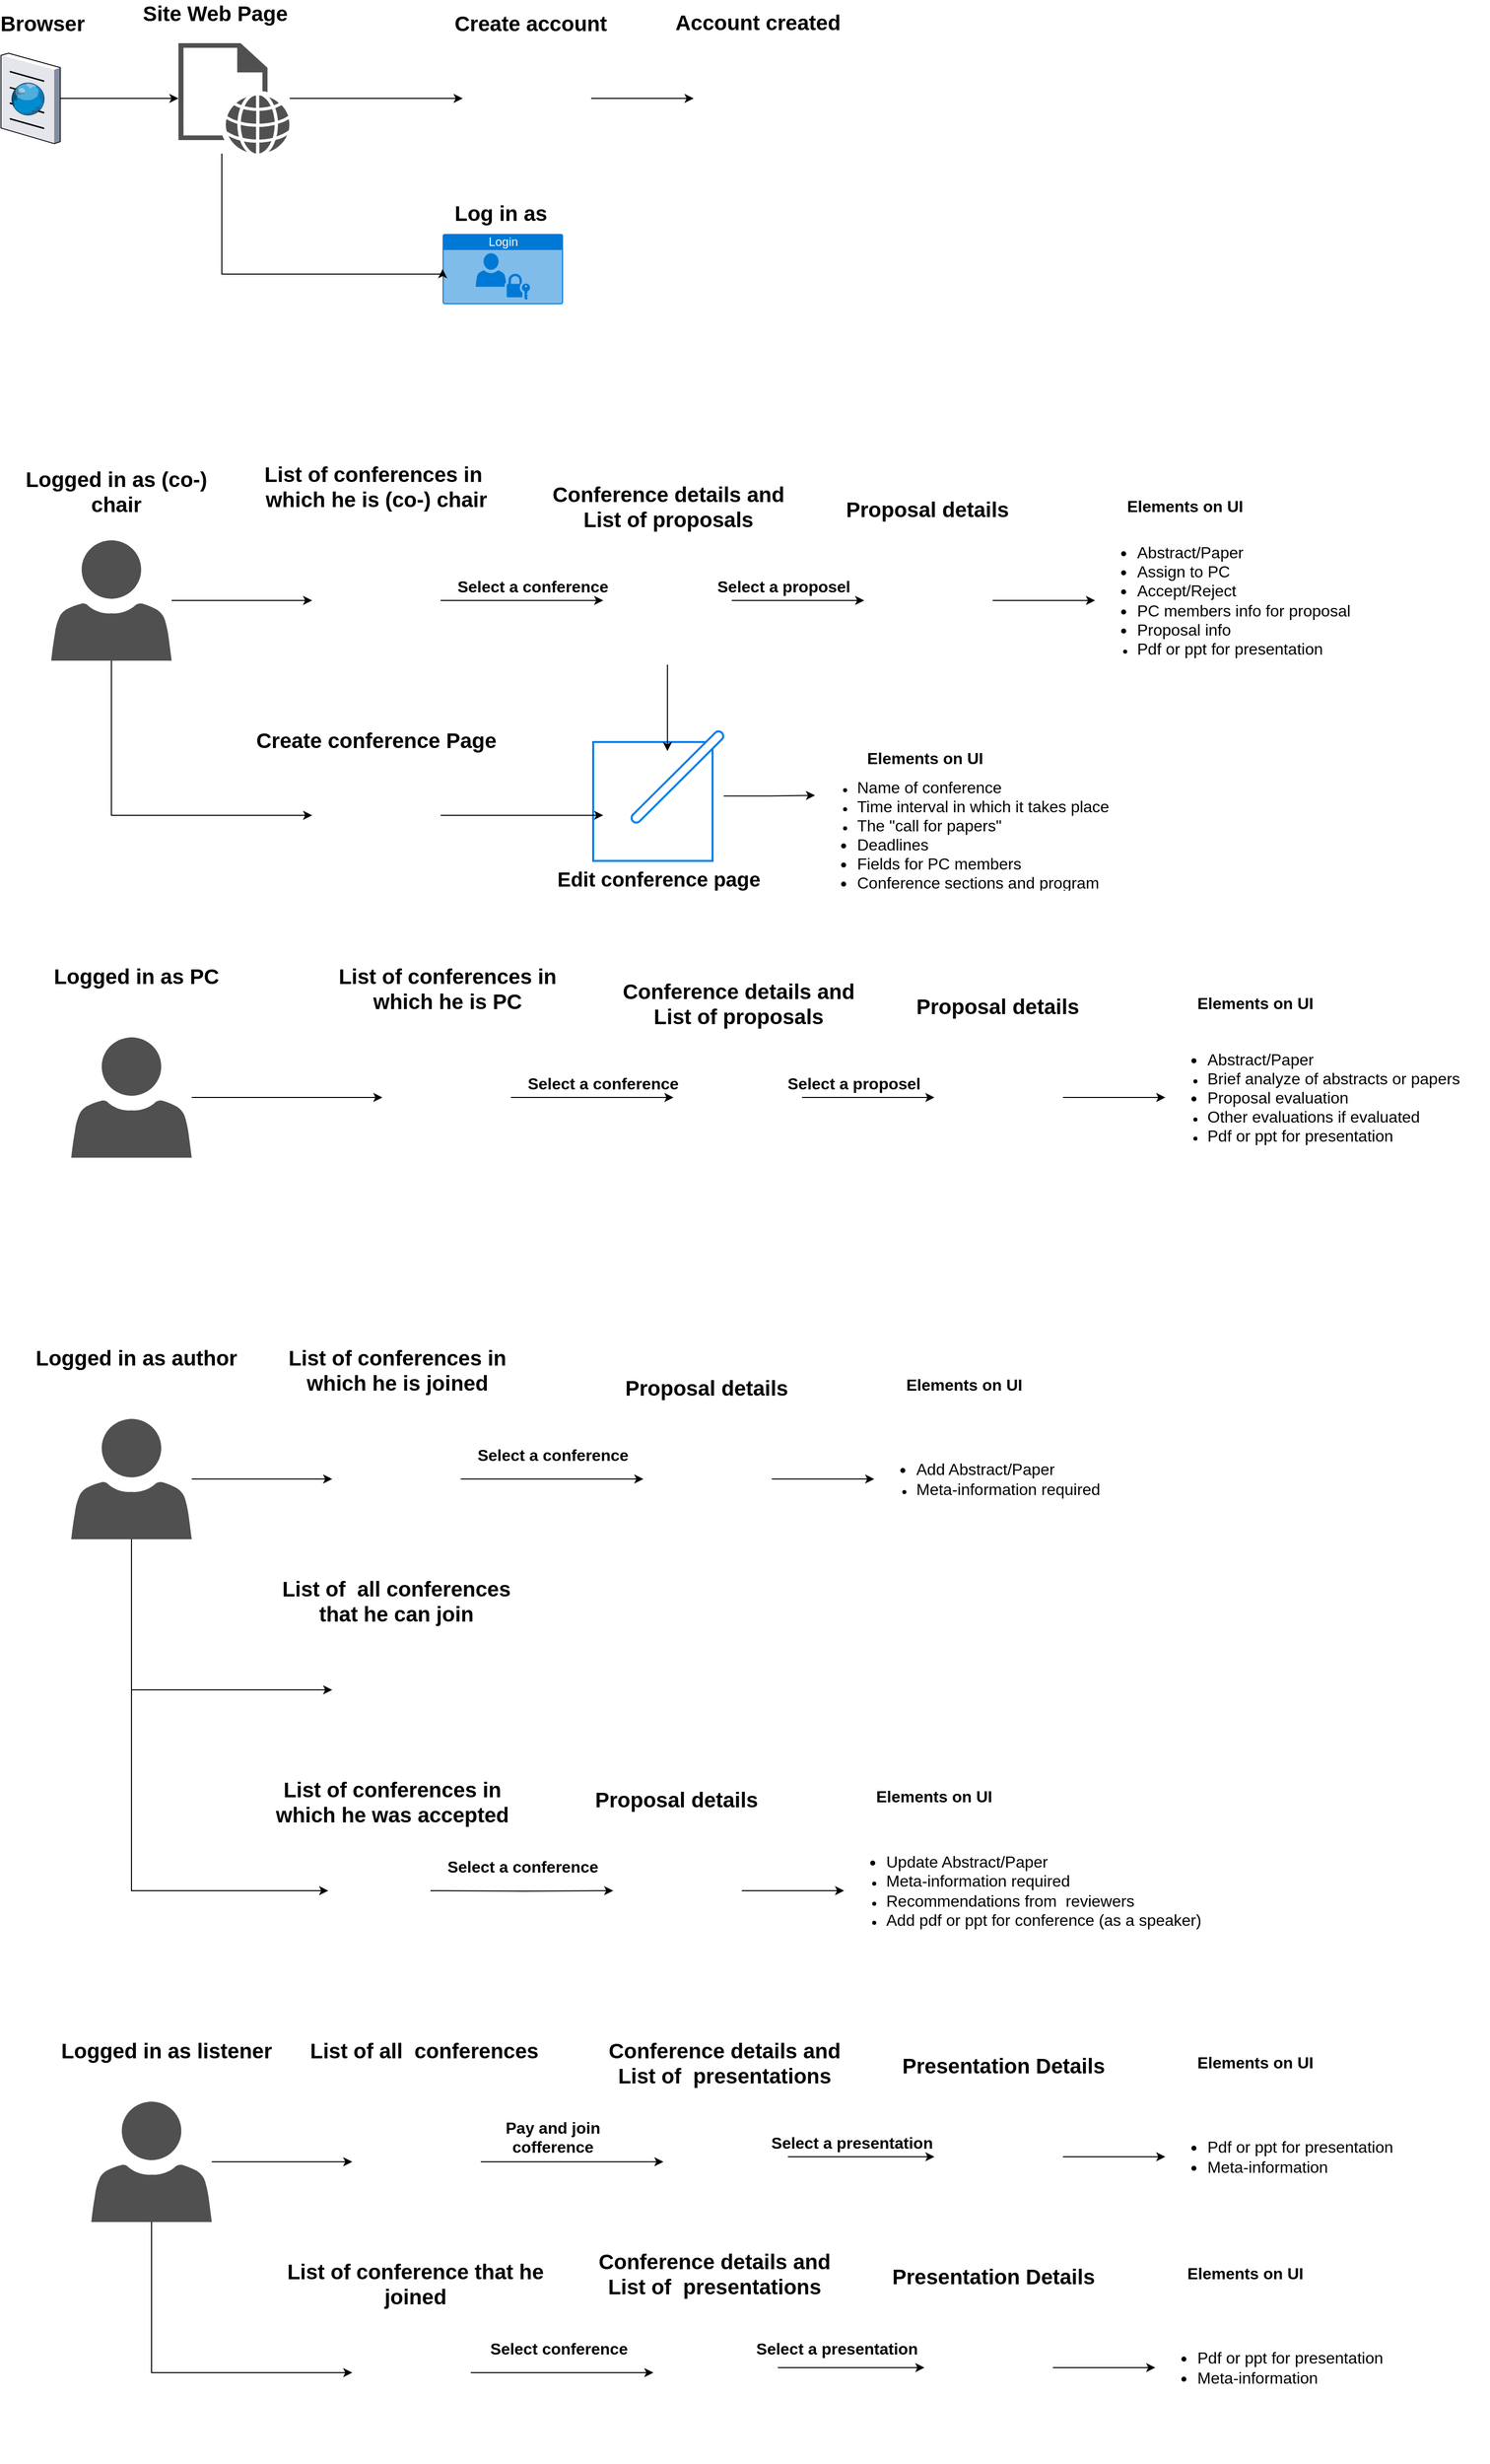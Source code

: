 <mxfile version="12.9.13" type="github">
  <diagram id="Y9gekggCoo7oQ8FMOKqc" name="Page-1">
    <mxGraphModel dx="1266" dy="670" grid="1" gridSize="10" guides="1" tooltips="1" connect="1" arrows="1" fold="1" page="1" pageScale="1" pageWidth="1654" pageHeight="2336" math="0" shadow="0">
      <root>
        <mxCell id="0" />
        <mxCell id="1" parent="0" />
        <mxCell id="ekrngiIVuQT2fDylJq5U-9" value="Login" style="html=1;strokeColor=none;fillColor=#0079D6;labelPosition=center;verticalLabelPosition=middle;verticalAlign=top;align=center;fontSize=12;outlineConnect=0;spacingTop=-6;fontColor=#FFFFFF;shape=mxgraph.sitemap.login;" vertex="1" parent="1">
          <mxGeometry x="480" y="280" width="120" height="70" as="geometry" />
        </mxCell>
        <mxCell id="ekrngiIVuQT2fDylJq5U-24" style="edgeStyle=orthogonalEdgeStyle;rounded=0;orthogonalLoop=1;jettySize=auto;html=1;entryX=0.093;entryY=0.491;entryDx=0;entryDy=0;entryPerimeter=0;" edge="1" parent="1" source="ekrngiIVuQT2fDylJq5U-11" target="ekrngiIVuQT2fDylJq5U-22">
          <mxGeometry relative="1" as="geometry" />
        </mxCell>
        <mxCell id="ekrngiIVuQT2fDylJq5U-11" value="" style="shape=image;html=1;verticalAlign=top;verticalLabelPosition=bottom;labelBackgroundColor=#ffffff;imageAspect=0;aspect=fixed;image=https://cdn4.iconfinder.com/data/icons/pretty_office_3/128/sign-up.png" vertex="1" parent="1">
          <mxGeometry x="500" y="81" width="128" height="128" as="geometry" />
        </mxCell>
        <mxCell id="ekrngiIVuQT2fDylJq5U-12" value="" style="group" vertex="1" connectable="0" parent="1">
          <mxGeometry x="40" y="50" width="300" height="150" as="geometry" />
        </mxCell>
        <mxCell id="ekrngiIVuQT2fDylJq5U-1" value="" style="verticalLabelPosition=bottom;aspect=fixed;html=1;verticalAlign=top;strokeColor=none;align=center;outlineConnect=0;shape=mxgraph.citrix.browser;" vertex="1" parent="ekrngiIVuQT2fDylJq5U-12">
          <mxGeometry y="50" width="58.97" height="90" as="geometry" />
        </mxCell>
        <mxCell id="ekrngiIVuQT2fDylJq5U-4" value="&lt;span style=&quot;font-size: 21px&quot;&gt;&lt;b&gt;Browser&lt;/b&gt;&lt;/span&gt;" style="text;html=1;strokeColor=none;fillColor=none;align=center;verticalAlign=middle;whiteSpace=wrap;rounded=0;" vertex="1" parent="ekrngiIVuQT2fDylJq5U-12">
          <mxGeometry x="16.574" y="10" width="49.291" height="20" as="geometry" />
        </mxCell>
        <mxCell id="ekrngiIVuQT2fDylJq5U-5" value="" style="pointerEvents=1;shadow=0;dashed=0;html=1;strokeColor=none;fillColor=#505050;labelPosition=center;verticalLabelPosition=bottom;verticalAlign=top;outlineConnect=0;align=center;shape=mxgraph.office.concepts.web_page;" vertex="1" parent="ekrngiIVuQT2fDylJq5U-12">
          <mxGeometry x="176.771" y="40" width="110.906" height="110" as="geometry" />
        </mxCell>
        <mxCell id="ekrngiIVuQT2fDylJq5U-7" style="edgeStyle=orthogonalEdgeStyle;rounded=0;orthogonalLoop=1;jettySize=auto;html=1;" edge="1" parent="ekrngiIVuQT2fDylJq5U-12" source="ekrngiIVuQT2fDylJq5U-1" target="ekrngiIVuQT2fDylJq5U-5">
          <mxGeometry relative="1" as="geometry">
            <mxPoint x="152.126" y="101.055" as="targetPoint" />
          </mxGeometry>
        </mxCell>
        <mxCell id="ekrngiIVuQT2fDylJq5U-6" value="&lt;span style=&quot;font-size: 21px&quot;&gt;&lt;b&gt;Site Web Page&lt;/b&gt;&lt;/span&gt;" style="text;html=1;strokeColor=none;fillColor=none;align=center;verticalAlign=middle;whiteSpace=wrap;rounded=0;" vertex="1" parent="ekrngiIVuQT2fDylJq5U-12">
          <mxGeometry x="127.48" width="172.52" height="20" as="geometry" />
        </mxCell>
        <mxCell id="ekrngiIVuQT2fDylJq5U-19" value="&lt;b style=&quot;font-family: &amp;#34;helvetica&amp;#34; ; font-size: 21px ; font-style: normal ; letter-spacing: normal ; text-align: center ; text-indent: 0px ; text-transform: none ; word-spacing: 0px&quot;&gt;Create account&lt;/b&gt;" style="text;whiteSpace=wrap;html=1;" vertex="1" parent="1">
          <mxGeometry x="490" y="51" width="170" height="30" as="geometry" />
        </mxCell>
        <mxCell id="ekrngiIVuQT2fDylJq5U-20" style="edgeStyle=orthogonalEdgeStyle;rounded=0;orthogonalLoop=1;jettySize=auto;html=1;" edge="1" parent="1" source="ekrngiIVuQT2fDylJq5U-5" target="ekrngiIVuQT2fDylJq5U-11">
          <mxGeometry relative="1" as="geometry" />
        </mxCell>
        <mxCell id="ekrngiIVuQT2fDylJq5U-22" value="" style="shape=image;html=1;verticalAlign=top;verticalLabelPosition=bottom;labelBackgroundColor=#ffffff;imageAspect=0;aspect=fixed;image=https://cdn4.iconfinder.com/data/icons/Crysigns_Icon_Pack/128/Select.png" vertex="1" parent="1">
          <mxGeometry x="720" y="92" width="108" height="108" as="geometry" />
        </mxCell>
        <mxCell id="ekrngiIVuQT2fDylJq5U-23" value="&lt;div style=&quot;text-align: center&quot;&gt;&lt;span style=&quot;font-size: 21px&quot;&gt;&lt;font face=&quot;helvetica&quot;&gt;&lt;b&gt;Account created&lt;/b&gt;&lt;/font&gt;&lt;/span&gt;&lt;/div&gt;" style="text;whiteSpace=wrap;html=1;" vertex="1" parent="1">
          <mxGeometry x="710" y="50" width="180" height="30" as="geometry" />
        </mxCell>
        <mxCell id="ekrngiIVuQT2fDylJq5U-25" value="&lt;div style=&quot;text-align: center&quot;&gt;&lt;span style=&quot;font-size: 21px&quot;&gt;&lt;font face=&quot;helvetica&quot;&gt;&lt;b&gt;Log in as&lt;/b&gt;&lt;/font&gt;&lt;/span&gt;&lt;/div&gt;" style="text;whiteSpace=wrap;html=1;" vertex="1" parent="1">
          <mxGeometry x="490" y="240" width="170" height="30" as="geometry" />
        </mxCell>
        <mxCell id="ekrngiIVuQT2fDylJq5U-26" style="edgeStyle=orthogonalEdgeStyle;rounded=0;orthogonalLoop=1;jettySize=auto;html=1;entryX=0;entryY=0.5;entryDx=0;entryDy=0;entryPerimeter=0;" edge="1" parent="1" source="ekrngiIVuQT2fDylJq5U-5" target="ekrngiIVuQT2fDylJq5U-9">
          <mxGeometry relative="1" as="geometry">
            <Array as="points">
              <mxPoint x="260" y="320" />
              <mxPoint x="480" y="320" />
            </Array>
          </mxGeometry>
        </mxCell>
        <mxCell id="ekrngiIVuQT2fDylJq5U-79" value="" style="group" vertex="1" connectable="0" parent="1">
          <mxGeometry x="40" y="505" width="1390" height="451" as="geometry" />
        </mxCell>
        <mxCell id="ekrngiIVuQT2fDylJq5U-27" value="" style="pointerEvents=1;shadow=0;dashed=0;html=1;strokeColor=none;labelPosition=center;verticalLabelPosition=bottom;verticalAlign=top;align=center;fillColor=#505050;shape=mxgraph.mscae.intune.account_portal" vertex="1" parent="ekrngiIVuQT2fDylJq5U-79">
          <mxGeometry x="50" y="80" width="120" height="120" as="geometry" />
        </mxCell>
        <mxCell id="ekrngiIVuQT2fDylJq5U-28" value="&lt;span style=&quot;text-indent: 0px&quot;&gt;&lt;font face=&quot;helvetica&quot;&gt;&lt;span style=&quot;font-size: 21px&quot;&gt;&lt;b&gt;Logged&lt;/b&gt;&lt;/span&gt;&lt;/font&gt;&lt;b style=&quot;font-family: &amp;#34;helvetica&amp;#34; ; font-size: 21px ; font-style: normal ; letter-spacing: normal ; text-transform: none ; word-spacing: 0px&quot;&gt;&amp;nbsp;in as (co-) chair&lt;/b&gt;&lt;/span&gt;" style="text;whiteSpace=wrap;html=1;align=center;" vertex="1" parent="ekrngiIVuQT2fDylJq5U-79">
          <mxGeometry width="230" height="60" as="geometry" />
        </mxCell>
        <mxCell id="ekrngiIVuQT2fDylJq5U-32" value="" style="shape=image;html=1;verticalAlign=top;verticalLabelPosition=bottom;labelBackgroundColor=#ffffff;imageAspect=0;aspect=fixed;image=https://cdn1.iconfinder.com/data/icons/hawcons/32/699311-icon-40-clipboard-list-128.png" vertex="1" parent="ekrngiIVuQT2fDylJq5U-79">
          <mxGeometry x="310" y="76" width="128" height="128" as="geometry" />
        </mxCell>
        <mxCell id="ekrngiIVuQT2fDylJq5U-36" style="edgeStyle=orthogonalEdgeStyle;rounded=0;orthogonalLoop=1;jettySize=auto;html=1;" edge="1" parent="ekrngiIVuQT2fDylJq5U-79" source="ekrngiIVuQT2fDylJq5U-27" target="ekrngiIVuQT2fDylJq5U-32">
          <mxGeometry relative="1" as="geometry" />
        </mxCell>
        <mxCell id="ekrngiIVuQT2fDylJq5U-33" value="&lt;div&gt;&lt;font face=&quot;helvetica&quot;&gt;&lt;span style=&quot;font-size: 21px&quot;&gt;&lt;b&gt;List of conferences in&amp;nbsp;&lt;/b&gt;&lt;/span&gt;&lt;/font&gt;&lt;/div&gt;&lt;div&gt;&lt;span style=&quot;font-size: 21px&quot;&gt;&lt;font face=&quot;helvetica&quot;&gt;&lt;b&gt;which&amp;nbsp;&lt;/b&gt;&lt;/font&gt;&lt;/span&gt;&lt;b style=&quot;font-size: 21px ; font-family: &amp;#34;helvetica&amp;#34;&quot;&gt;he is (co-) chair&lt;/b&gt;&lt;/div&gt;" style="text;whiteSpace=wrap;html=1;align=center;" vertex="1" parent="ekrngiIVuQT2fDylJq5U-79">
          <mxGeometry x="219" y="-5" width="310" height="70" as="geometry" />
        </mxCell>
        <mxCell id="ekrngiIVuQT2fDylJq5U-37" value="" style="shape=image;html=1;verticalAlign=top;verticalLabelPosition=bottom;labelBackgroundColor=#ffffff;imageAspect=0;aspect=fixed;image=https://cdn4.iconfinder.com/data/icons/universal-7/614/12_-_Plus-128.png" vertex="1" parent="ekrngiIVuQT2fDylJq5U-79">
          <mxGeometry x="310" y="290" width="128" height="128" as="geometry" />
        </mxCell>
        <mxCell id="ekrngiIVuQT2fDylJq5U-38" style="edgeStyle=orthogonalEdgeStyle;rounded=0;orthogonalLoop=1;jettySize=auto;html=1;entryX=0;entryY=0.5;entryDx=0;entryDy=0;" edge="1" parent="ekrngiIVuQT2fDylJq5U-79" source="ekrngiIVuQT2fDylJq5U-27" target="ekrngiIVuQT2fDylJq5U-37">
          <mxGeometry relative="1" as="geometry">
            <mxPoint x="110" y="350" as="targetPoint" />
            <Array as="points">
              <mxPoint x="110" y="354" />
            </Array>
          </mxGeometry>
        </mxCell>
        <mxCell id="ekrngiIVuQT2fDylJq5U-39" value="&lt;div&gt;&lt;font face=&quot;helvetica&quot;&gt;&lt;span style=&quot;font-size: 21px&quot;&gt;&lt;b&gt;Create conference Page&lt;/b&gt;&lt;/span&gt;&lt;/font&gt;&lt;/div&gt;" style="text;whiteSpace=wrap;html=1;align=center;" vertex="1" parent="ekrngiIVuQT2fDylJq5U-79">
          <mxGeometry x="144" y="260" width="460" height="30" as="geometry" />
        </mxCell>
        <mxCell id="ekrngiIVuQT2fDylJq5U-43" value="&lt;font face=&quot;helvetica&quot; size=&quot;1&quot;&gt;&lt;b style=&quot;font-size: 16px&quot;&gt;Select a conference&lt;/b&gt;&lt;/font&gt;" style="text;whiteSpace=wrap;html=1;align=center;" vertex="1" parent="ekrngiIVuQT2fDylJq5U-79">
          <mxGeometry x="430" y="110" width="200" height="30" as="geometry" />
        </mxCell>
        <mxCell id="ekrngiIVuQT2fDylJq5U-45" value="" style="shape=image;html=1;verticalAlign=top;verticalLabelPosition=bottom;labelBackgroundColor=#ffffff;imageAspect=0;aspect=fixed;image=https://cdn1.iconfinder.com/data/icons/hawcons/32/699311-icon-40-clipboard-list-128.png" vertex="1" parent="ekrngiIVuQT2fDylJq5U-79">
          <mxGeometry x="600" y="76" width="128" height="128" as="geometry" />
        </mxCell>
        <mxCell id="ekrngiIVuQT2fDylJq5U-40" style="edgeStyle=orthogonalEdgeStyle;rounded=0;orthogonalLoop=1;jettySize=auto;html=1;exitX=1;exitY=0.5;exitDx=0;exitDy=0;" edge="1" parent="ekrngiIVuQT2fDylJq5U-79" source="ekrngiIVuQT2fDylJq5U-32" target="ekrngiIVuQT2fDylJq5U-45">
          <mxGeometry relative="1" as="geometry">
            <mxPoint x="640" y="140" as="targetPoint" />
          </mxGeometry>
        </mxCell>
        <mxCell id="ekrngiIVuQT2fDylJq5U-46" value="" style="shape=image;html=1;verticalAlign=top;verticalLabelPosition=bottom;labelBackgroundColor=#ffffff;imageAspect=0;aspect=fixed;image=https://cdn1.iconfinder.com/data/icons/media-player-long-shadow/50/Settings-128.png" vertex="1" parent="ekrngiIVuQT2fDylJq5U-79">
          <mxGeometry x="860" y="76" width="128" height="128" as="geometry" />
        </mxCell>
        <mxCell id="ekrngiIVuQT2fDylJq5U-55" style="edgeStyle=orthogonalEdgeStyle;rounded=0;orthogonalLoop=1;jettySize=auto;html=1;" edge="1" parent="ekrngiIVuQT2fDylJq5U-79" source="ekrngiIVuQT2fDylJq5U-45" target="ekrngiIVuQT2fDylJq5U-46">
          <mxGeometry relative="1" as="geometry" />
        </mxCell>
        <mxCell id="ekrngiIVuQT2fDylJq5U-54" value="&lt;div style=&quot;text-align: center&quot;&gt;&lt;font face=&quot;helvetica&quot;&gt;&lt;span style=&quot;font-size: 21px&quot;&gt;&lt;b&gt;Conference details and List of proposals&lt;/b&gt;&lt;/span&gt;&lt;/font&gt;&lt;br&gt;&lt;/div&gt;" style="text;whiteSpace=wrap;html=1;" vertex="1" parent="ekrngiIVuQT2fDylJq5U-79">
          <mxGeometry x="534" y="15" width="260" height="30" as="geometry" />
        </mxCell>
        <mxCell id="ekrngiIVuQT2fDylJq5U-56" value="&lt;font face=&quot;helvetica&quot; size=&quot;1&quot;&gt;&lt;b style=&quot;font-size: 16px&quot;&gt;Select a proposel&lt;/b&gt;&lt;/font&gt;" style="text;whiteSpace=wrap;html=1;align=center;" vertex="1" parent="ekrngiIVuQT2fDylJq5U-79">
          <mxGeometry x="670" y="110" width="220" height="30" as="geometry" />
        </mxCell>
        <mxCell id="ekrngiIVuQT2fDylJq5U-58" value="&lt;div style=&quot;text-align: center&quot;&gt;&lt;font face=&quot;helvetica&quot;&gt;&lt;span style=&quot;font-size: 21px&quot;&gt;&lt;b&gt;Proposal details&amp;nbsp;&lt;/b&gt;&lt;/span&gt;&lt;/font&gt;&lt;/div&gt;" style="text;whiteSpace=wrap;html=1;" vertex="1" parent="ekrngiIVuQT2fDylJq5U-79">
          <mxGeometry x="840" y="30" width="260" height="30" as="geometry" />
        </mxCell>
        <mxCell id="ekrngiIVuQT2fDylJq5U-63" value="&lt;font size=&quot;1&quot;&gt;&lt;b style=&quot;font-size: 20px&quot;&gt;Edit conference page&lt;/b&gt;&lt;/font&gt;" style="html=1;verticalLabelPosition=bottom;align=center;labelBackgroundColor=#ffffff;verticalAlign=top;strokeWidth=2;strokeColor=#0080F0;shadow=0;dashed=0;shape=mxgraph.ios7.icons.edit;" vertex="1" parent="ekrngiIVuQT2fDylJq5U-79">
          <mxGeometry x="590" y="270" width="130" height="129.4" as="geometry" />
        </mxCell>
        <mxCell id="ekrngiIVuQT2fDylJq5U-66" style="edgeStyle=orthogonalEdgeStyle;rounded=0;orthogonalLoop=1;jettySize=auto;html=1;entryX=0.077;entryY=0.649;entryDx=0;entryDy=0;entryPerimeter=0;" edge="1" parent="ekrngiIVuQT2fDylJq5U-79" source="ekrngiIVuQT2fDylJq5U-37" target="ekrngiIVuQT2fDylJq5U-63">
          <mxGeometry relative="1" as="geometry" />
        </mxCell>
        <mxCell id="ekrngiIVuQT2fDylJq5U-67" style="edgeStyle=orthogonalEdgeStyle;rounded=0;orthogonalLoop=1;jettySize=auto;html=1;entryX=0.569;entryY=0.155;entryDx=0;entryDy=0;entryPerimeter=0;" edge="1" parent="ekrngiIVuQT2fDylJq5U-79" source="ekrngiIVuQT2fDylJq5U-45" target="ekrngiIVuQT2fDylJq5U-63">
          <mxGeometry relative="1" as="geometry" />
        </mxCell>
        <mxCell id="ekrngiIVuQT2fDylJq5U-70" value="" style="group" vertex="1" connectable="0" parent="ekrngiIVuQT2fDylJq5U-79">
          <mxGeometry x="1090" y="30" width="300" height="205" as="geometry" />
        </mxCell>
        <mxCell id="ekrngiIVuQT2fDylJq5U-59" value="&lt;ul&gt;&lt;li style=&quot;font-size: 16px&quot;&gt;Abstract/Paper&lt;/li&gt;&lt;li style=&quot;font-size: 16px&quot;&gt;Assign to PC&lt;/li&gt;&lt;li style=&quot;font-size: 16px&quot;&gt;Accept/Reject&lt;/li&gt;&lt;li style=&quot;font-size: 16px&quot;&gt;PC members info for proposal&lt;/li&gt;&lt;li style=&quot;font-size: 16px&quot;&gt;Proposal info&lt;/li&gt;&lt;li&gt;&lt;span style=&quot;font-size: 16px&quot;&gt;Pdf or ppt for presentation&lt;/span&gt;&lt;/li&gt;&lt;/ul&gt;" style="text;strokeColor=none;fillColor=none;html=1;whiteSpace=wrap;verticalAlign=middle;overflow=hidden;" vertex="1" parent="ekrngiIVuQT2fDylJq5U-70">
          <mxGeometry y="15" width="300" height="190" as="geometry" />
        </mxCell>
        <mxCell id="ekrngiIVuQT2fDylJq5U-61" value="&lt;div style=&quot;text-align: center&quot;&gt;&lt;span style=&quot;font-size: 16px&quot;&gt;&lt;font face=&quot;helvetica&quot;&gt;&lt;b&gt;Elements on UI&lt;/b&gt;&lt;/font&gt;&lt;/span&gt;&lt;/div&gt;" style="text;whiteSpace=wrap;html=1;" vertex="1" parent="ekrngiIVuQT2fDylJq5U-70">
          <mxGeometry x="30" width="160" height="30" as="geometry" />
        </mxCell>
        <mxCell id="ekrngiIVuQT2fDylJq5U-60" style="edgeStyle=orthogonalEdgeStyle;rounded=0;orthogonalLoop=1;jettySize=auto;html=1;entryX=0;entryY=0.5;entryDx=0;entryDy=0;" edge="1" parent="ekrngiIVuQT2fDylJq5U-79" source="ekrngiIVuQT2fDylJq5U-46" target="ekrngiIVuQT2fDylJq5U-59">
          <mxGeometry relative="1" as="geometry" />
        </mxCell>
        <mxCell id="ekrngiIVuQT2fDylJq5U-71" value="" style="group" vertex="1" connectable="0" parent="ekrngiIVuQT2fDylJq5U-79">
          <mxGeometry x="831" y="281" width="300" height="170" as="geometry" />
        </mxCell>
        <mxCell id="ekrngiIVuQT2fDylJq5U-72" value="&lt;ul&gt;&lt;li&gt;&lt;span&gt;&lt;span style=&quot;font-size: 16px&quot;&gt;Name of conference&lt;/span&gt;&lt;/span&gt;&lt;/li&gt;&lt;li&gt;&lt;span&gt;&lt;span style=&quot;font-size: 16px&quot;&gt;Time interval in which it takes place&lt;/span&gt;&lt;/span&gt;&lt;br&gt;&lt;/li&gt;&lt;li&gt;&lt;span&gt;&lt;span style=&quot;font-size: 16px&quot;&gt;The &quot;call for papers&quot;&lt;/span&gt;&lt;br&gt;&lt;/span&gt;&lt;/li&gt;&lt;li style=&quot;font-size: 16px&quot;&gt;Deadlines&lt;/li&gt;&lt;li style=&quot;font-size: 16px&quot;&gt;Fields for PC members&lt;/li&gt;&lt;li style=&quot;font-size: 16px&quot;&gt;Conference sections and program&lt;/li&gt;&lt;/ul&gt;" style="text;strokeColor=none;fillColor=none;html=1;whiteSpace=wrap;verticalAlign=middle;overflow=hidden;" vertex="1" parent="ekrngiIVuQT2fDylJq5U-71">
          <mxGeometry x="-20" y="21.22" width="300" height="127.56" as="geometry" />
        </mxCell>
        <mxCell id="ekrngiIVuQT2fDylJq5U-73" value="&lt;div style=&quot;text-align: center&quot;&gt;&lt;span style=&quot;font-size: 16px&quot;&gt;&lt;font face=&quot;helvetica&quot;&gt;&lt;b&gt;Elements on UI&lt;/b&gt;&lt;/font&gt;&lt;/span&gt;&lt;/div&gt;" style="text;whiteSpace=wrap;html=1;" vertex="1" parent="ekrngiIVuQT2fDylJq5U-71">
          <mxGeometry x="30" width="160" height="24.878" as="geometry" />
        </mxCell>
        <mxCell id="ekrngiIVuQT2fDylJq5U-78" style="edgeStyle=orthogonalEdgeStyle;rounded=0;orthogonalLoop=1;jettySize=auto;html=1;entryX=0;entryY=0.25;entryDx=0;entryDy=0;" edge="1" parent="ekrngiIVuQT2fDylJq5U-79" source="ekrngiIVuQT2fDylJq5U-63" target="ekrngiIVuQT2fDylJq5U-72">
          <mxGeometry relative="1" as="geometry" />
        </mxCell>
        <mxCell id="ekrngiIVuQT2fDylJq5U-109" value="" style="group" vertex="1" connectable="0" parent="1">
          <mxGeometry x="132" y="1390" width="1390" height="451" as="geometry" />
        </mxCell>
        <mxCell id="ekrngiIVuQT2fDylJq5U-80" value="" style="group" vertex="1" connectable="0" parent="ekrngiIVuQT2fDylJq5U-109">
          <mxGeometry x="-72" y="-10" width="1390" height="451" as="geometry" />
        </mxCell>
        <mxCell id="ekrngiIVuQT2fDylJq5U-147" style="edgeStyle=orthogonalEdgeStyle;rounded=0;orthogonalLoop=1;jettySize=auto;html=1;entryX=0;entryY=0.5;entryDx=0;entryDy=0;" edge="1" parent="ekrngiIVuQT2fDylJq5U-80" source="ekrngiIVuQT2fDylJq5U-81" target="ekrngiIVuQT2fDylJq5U-144">
          <mxGeometry relative="1" as="geometry">
            <Array as="points">
              <mxPoint x="110" y="350" />
            </Array>
          </mxGeometry>
        </mxCell>
        <mxCell id="ekrngiIVuQT2fDylJq5U-81" value="" style="pointerEvents=1;shadow=0;dashed=0;html=1;strokeColor=none;labelPosition=center;verticalLabelPosition=bottom;verticalAlign=top;align=center;fillColor=#505050;shape=mxgraph.mscae.intune.account_portal" vertex="1" parent="ekrngiIVuQT2fDylJq5U-80">
          <mxGeometry x="50" y="80" width="120" height="120" as="geometry" />
        </mxCell>
        <mxCell id="ekrngiIVuQT2fDylJq5U-82" value="&lt;span style=&quot;text-indent: 0px&quot;&gt;&lt;font face=&quot;helvetica&quot;&gt;&lt;span style=&quot;font-size: 21px&quot;&gt;&lt;b&gt;Logged&lt;/b&gt;&lt;/span&gt;&lt;/font&gt;&lt;b style=&quot;font-family: &amp;#34;helvetica&amp;#34; ; font-size: 21px ; font-style: normal ; letter-spacing: normal ; text-transform: none ; word-spacing: 0px&quot;&gt;&amp;nbsp;in as author&lt;/b&gt;&lt;/span&gt;" style="text;whiteSpace=wrap;html=1;align=center;" vertex="1" parent="ekrngiIVuQT2fDylJq5U-80">
          <mxGeometry width="230" height="60" as="geometry" />
        </mxCell>
        <mxCell id="ekrngiIVuQT2fDylJq5U-180" style="edgeStyle=orthogonalEdgeStyle;rounded=0;orthogonalLoop=1;jettySize=auto;html=1;entryX=0;entryY=0.5;entryDx=0;entryDy=0;" edge="1" parent="ekrngiIVuQT2fDylJq5U-80" source="ekrngiIVuQT2fDylJq5U-83" target="ekrngiIVuQT2fDylJq5U-92">
          <mxGeometry relative="1" as="geometry" />
        </mxCell>
        <mxCell id="ekrngiIVuQT2fDylJq5U-83" value="" style="shape=image;html=1;verticalAlign=top;verticalLabelPosition=bottom;labelBackgroundColor=#ffffff;imageAspect=0;aspect=fixed;image=https://cdn1.iconfinder.com/data/icons/hawcons/32/699311-icon-40-clipboard-list-128.png" vertex="1" parent="ekrngiIVuQT2fDylJq5U-80">
          <mxGeometry x="310" y="76" width="128" height="128" as="geometry" />
        </mxCell>
        <mxCell id="ekrngiIVuQT2fDylJq5U-84" style="edgeStyle=orthogonalEdgeStyle;rounded=0;orthogonalLoop=1;jettySize=auto;html=1;" edge="1" parent="ekrngiIVuQT2fDylJq5U-80" source="ekrngiIVuQT2fDylJq5U-81" target="ekrngiIVuQT2fDylJq5U-83">
          <mxGeometry relative="1" as="geometry" />
        </mxCell>
        <mxCell id="ekrngiIVuQT2fDylJq5U-85" value="&lt;div style=&quot;text-align: center&quot;&gt;&lt;font face=&quot;helvetica&quot;&gt;&lt;span style=&quot;font-size: 21px&quot;&gt;&lt;b&gt;List of conferences in which he is joined&lt;/b&gt;&lt;/span&gt;&lt;/font&gt;&lt;/div&gt;" style="text;whiteSpace=wrap;html=1;" vertex="1" parent="ekrngiIVuQT2fDylJq5U-80">
          <mxGeometry x="244" width="260" height="30" as="geometry" />
        </mxCell>
        <mxCell id="ekrngiIVuQT2fDylJq5U-92" value="" style="shape=image;html=1;verticalAlign=top;verticalLabelPosition=bottom;labelBackgroundColor=#ffffff;imageAspect=0;aspect=fixed;image=https://cdn1.iconfinder.com/data/icons/media-player-long-shadow/50/Settings-128.png" vertex="1" parent="ekrngiIVuQT2fDylJq5U-80">
          <mxGeometry x="620" y="76" width="128" height="128" as="geometry" />
        </mxCell>
        <mxCell id="ekrngiIVuQT2fDylJq5U-95" value="&lt;font face=&quot;helvetica&quot; size=&quot;1&quot;&gt;&lt;b style=&quot;font-size: 16px&quot;&gt;Select a conference&lt;/b&gt;&lt;/font&gt;" style="text;whiteSpace=wrap;html=1;align=center;" vertex="1" parent="ekrngiIVuQT2fDylJq5U-80">
          <mxGeometry x="420" y="100" width="220" height="30" as="geometry" />
        </mxCell>
        <mxCell id="ekrngiIVuQT2fDylJq5U-96" value="&lt;div style=&quot;text-align: center&quot;&gt;&lt;font face=&quot;helvetica&quot;&gt;&lt;span style=&quot;font-size: 21px&quot;&gt;&lt;b&gt;Proposal details&amp;nbsp;&lt;/b&gt;&lt;/span&gt;&lt;/font&gt;&lt;/div&gt;" style="text;whiteSpace=wrap;html=1;" vertex="1" parent="ekrngiIVuQT2fDylJq5U-80">
          <mxGeometry x="600" y="30" width="260" height="30" as="geometry" />
        </mxCell>
        <mxCell id="ekrngiIVuQT2fDylJq5U-100" value="" style="group" vertex="1" connectable="0" parent="ekrngiIVuQT2fDylJq5U-80">
          <mxGeometry x="850" y="30" width="300" height="205" as="geometry" />
        </mxCell>
        <mxCell id="ekrngiIVuQT2fDylJq5U-101" value="&lt;ul&gt;&lt;li style=&quot;font-size: 16px&quot;&gt;Add Abstract/Paper&lt;/li&gt;&lt;li&gt;&lt;span style=&quot;font-size: 16px&quot;&gt;Meta-information required&lt;/span&gt;&lt;br&gt;&lt;/li&gt;&lt;/ul&gt;" style="text;strokeColor=none;fillColor=none;html=1;whiteSpace=wrap;verticalAlign=middle;overflow=hidden;" vertex="1" parent="ekrngiIVuQT2fDylJq5U-100">
          <mxGeometry y="15" width="300" height="190" as="geometry" />
        </mxCell>
        <mxCell id="ekrngiIVuQT2fDylJq5U-102" value="&lt;div style=&quot;text-align: center&quot;&gt;&lt;span style=&quot;font-size: 16px&quot;&gt;&lt;font face=&quot;helvetica&quot;&gt;&lt;b&gt;Elements on UI&lt;/b&gt;&lt;/font&gt;&lt;/span&gt;&lt;/div&gt;" style="text;whiteSpace=wrap;html=1;" vertex="1" parent="ekrngiIVuQT2fDylJq5U-100">
          <mxGeometry x="30" width="160" height="30" as="geometry" />
        </mxCell>
        <mxCell id="ekrngiIVuQT2fDylJq5U-103" style="edgeStyle=orthogonalEdgeStyle;rounded=0;orthogonalLoop=1;jettySize=auto;html=1;entryX=0;entryY=0.5;entryDx=0;entryDy=0;" edge="1" parent="ekrngiIVuQT2fDylJq5U-80" source="ekrngiIVuQT2fDylJq5U-92" target="ekrngiIVuQT2fDylJq5U-101">
          <mxGeometry relative="1" as="geometry" />
        </mxCell>
        <mxCell id="ekrngiIVuQT2fDylJq5U-144" value="" style="shape=image;html=1;verticalAlign=top;verticalLabelPosition=bottom;labelBackgroundColor=#ffffff;imageAspect=0;aspect=fixed;image=https://cdn1.iconfinder.com/data/icons/hawcons/32/699311-icon-40-clipboard-list-128.png" vertex="1" parent="ekrngiIVuQT2fDylJq5U-80">
          <mxGeometry x="310" y="286" width="128" height="128" as="geometry" />
        </mxCell>
        <mxCell id="ekrngiIVuQT2fDylJq5U-145" value="&lt;div&gt;&lt;font face=&quot;helvetica&quot;&gt;&lt;span style=&quot;font-size: 21px&quot;&gt;&lt;b&gt;List of&amp;nbsp; all conferences&lt;/b&gt;&lt;/span&gt;&lt;/font&gt;&lt;/div&gt;&lt;div&gt;&lt;font face=&quot;helvetica&quot;&gt;&lt;span style=&quot;font-size: 21px&quot;&gt;&lt;b&gt;that he can join&lt;/b&gt;&lt;/span&gt;&lt;/font&gt;&lt;/div&gt;" style="text;whiteSpace=wrap;html=1;align=center;" vertex="1" parent="ekrngiIVuQT2fDylJq5U-80">
          <mxGeometry x="244" y="230" width="260" height="30" as="geometry" />
        </mxCell>
        <mxCell id="ekrngiIVuQT2fDylJq5U-111" value="" style="group" vertex="1" connectable="0" parent="1">
          <mxGeometry x="110" y="1000" width="1390" height="451" as="geometry" />
        </mxCell>
        <mxCell id="ekrngiIVuQT2fDylJq5U-112" value="" style="group" vertex="1" connectable="0" parent="ekrngiIVuQT2fDylJq5U-111">
          <mxGeometry width="1390" height="451" as="geometry" />
        </mxCell>
        <mxCell id="ekrngiIVuQT2fDylJq5U-113" value="" style="pointerEvents=1;shadow=0;dashed=0;html=1;strokeColor=none;labelPosition=center;verticalLabelPosition=bottom;verticalAlign=top;align=center;fillColor=#505050;shape=mxgraph.mscae.intune.account_portal" vertex="1" parent="ekrngiIVuQT2fDylJq5U-112">
          <mxGeometry y="80" width="120" height="120" as="geometry" />
        </mxCell>
        <mxCell id="ekrngiIVuQT2fDylJq5U-114" value="&lt;span style=&quot;text-indent: 0px&quot;&gt;&lt;font face=&quot;helvetica&quot;&gt;&lt;span style=&quot;font-size: 21px&quot;&gt;&lt;b&gt;Logged&lt;/b&gt;&lt;/span&gt;&lt;/font&gt;&lt;b style=&quot;font-family: &amp;#34;helvetica&amp;#34; ; font-size: 21px ; font-style: normal ; letter-spacing: normal ; text-transform: none ; word-spacing: 0px&quot;&gt;&amp;nbsp;in as PC&lt;/b&gt;&lt;/span&gt;" style="text;whiteSpace=wrap;html=1;align=center;" vertex="1" parent="ekrngiIVuQT2fDylJq5U-112">
          <mxGeometry x="-50" width="230" height="60" as="geometry" />
        </mxCell>
        <mxCell id="ekrngiIVuQT2fDylJq5U-115" value="" style="shape=image;html=1;verticalAlign=top;verticalLabelPosition=bottom;labelBackgroundColor=#ffffff;imageAspect=0;aspect=fixed;image=https://cdn1.iconfinder.com/data/icons/hawcons/32/699311-icon-40-clipboard-list-128.png" vertex="1" parent="ekrngiIVuQT2fDylJq5U-112">
          <mxGeometry x="310" y="76" width="128" height="128" as="geometry" />
        </mxCell>
        <mxCell id="ekrngiIVuQT2fDylJq5U-116" style="edgeStyle=orthogonalEdgeStyle;rounded=0;orthogonalLoop=1;jettySize=auto;html=1;" edge="1" parent="ekrngiIVuQT2fDylJq5U-112" source="ekrngiIVuQT2fDylJq5U-113" target="ekrngiIVuQT2fDylJq5U-115">
          <mxGeometry relative="1" as="geometry" />
        </mxCell>
        <mxCell id="ekrngiIVuQT2fDylJq5U-117" value="&lt;div style=&quot;text-align: center&quot;&gt;&lt;font face=&quot;helvetica&quot;&gt;&lt;span style=&quot;font-size: 21px&quot;&gt;&lt;b&gt;List of conferences in which he is PC&lt;/b&gt;&lt;/span&gt;&lt;/font&gt;&lt;/div&gt;" style="text;whiteSpace=wrap;html=1;" vertex="1" parent="ekrngiIVuQT2fDylJq5U-112">
          <mxGeometry x="244" width="260" height="30" as="geometry" />
        </mxCell>
        <mxCell id="ekrngiIVuQT2fDylJq5U-118" value="&lt;font face=&quot;helvetica&quot; size=&quot;1&quot;&gt;&lt;b style=&quot;font-size: 16px&quot;&gt;Select a conference&lt;/b&gt;&lt;/font&gt;" style="text;whiteSpace=wrap;html=1;align=center;" vertex="1" parent="ekrngiIVuQT2fDylJq5U-112">
          <mxGeometry x="430" y="110" width="200" height="30" as="geometry" />
        </mxCell>
        <mxCell id="ekrngiIVuQT2fDylJq5U-119" value="" style="shape=image;html=1;verticalAlign=top;verticalLabelPosition=bottom;labelBackgroundColor=#ffffff;imageAspect=0;aspect=fixed;image=https://cdn1.iconfinder.com/data/icons/hawcons/32/699311-icon-40-clipboard-list-128.png" vertex="1" parent="ekrngiIVuQT2fDylJq5U-112">
          <mxGeometry x="600" y="76" width="128" height="128" as="geometry" />
        </mxCell>
        <mxCell id="ekrngiIVuQT2fDylJq5U-120" style="edgeStyle=orthogonalEdgeStyle;rounded=0;orthogonalLoop=1;jettySize=auto;html=1;exitX=1;exitY=0.5;exitDx=0;exitDy=0;" edge="1" parent="ekrngiIVuQT2fDylJq5U-112" source="ekrngiIVuQT2fDylJq5U-115" target="ekrngiIVuQT2fDylJq5U-119">
          <mxGeometry relative="1" as="geometry">
            <mxPoint x="640" y="140" as="targetPoint" />
          </mxGeometry>
        </mxCell>
        <mxCell id="ekrngiIVuQT2fDylJq5U-121" value="" style="shape=image;html=1;verticalAlign=top;verticalLabelPosition=bottom;labelBackgroundColor=#ffffff;imageAspect=0;aspect=fixed;image=https://cdn1.iconfinder.com/data/icons/media-player-long-shadow/50/Settings-128.png" vertex="1" parent="ekrngiIVuQT2fDylJq5U-112">
          <mxGeometry x="860" y="76" width="128" height="128" as="geometry" />
        </mxCell>
        <mxCell id="ekrngiIVuQT2fDylJq5U-122" style="edgeStyle=orthogonalEdgeStyle;rounded=0;orthogonalLoop=1;jettySize=auto;html=1;" edge="1" parent="ekrngiIVuQT2fDylJq5U-112" source="ekrngiIVuQT2fDylJq5U-119" target="ekrngiIVuQT2fDylJq5U-121">
          <mxGeometry relative="1" as="geometry" />
        </mxCell>
        <mxCell id="ekrngiIVuQT2fDylJq5U-123" value="&lt;div style=&quot;text-align: center&quot;&gt;&lt;font face=&quot;helvetica&quot;&gt;&lt;span style=&quot;font-size: 21px&quot;&gt;&lt;b&gt;Conference details and List of proposals&lt;/b&gt;&lt;/span&gt;&lt;/font&gt;&lt;br&gt;&lt;/div&gt;" style="text;whiteSpace=wrap;html=1;" vertex="1" parent="ekrngiIVuQT2fDylJq5U-112">
          <mxGeometry x="534" y="15" width="260" height="30" as="geometry" />
        </mxCell>
        <mxCell id="ekrngiIVuQT2fDylJq5U-124" value="&lt;font face=&quot;helvetica&quot; size=&quot;1&quot;&gt;&lt;b style=&quot;font-size: 16px&quot;&gt;Select a proposel&lt;/b&gt;&lt;/font&gt;" style="text;whiteSpace=wrap;html=1;align=center;" vertex="1" parent="ekrngiIVuQT2fDylJq5U-112">
          <mxGeometry x="670" y="110" width="220" height="30" as="geometry" />
        </mxCell>
        <mxCell id="ekrngiIVuQT2fDylJq5U-125" value="&lt;div style=&quot;text-align: center&quot;&gt;&lt;font face=&quot;helvetica&quot;&gt;&lt;span style=&quot;font-size: 21px&quot;&gt;&lt;b&gt;Proposal details&amp;nbsp;&lt;/b&gt;&lt;/span&gt;&lt;/font&gt;&lt;/div&gt;" style="text;whiteSpace=wrap;html=1;" vertex="1" parent="ekrngiIVuQT2fDylJq5U-112">
          <mxGeometry x="840" y="30" width="260" height="30" as="geometry" />
        </mxCell>
        <mxCell id="ekrngiIVuQT2fDylJq5U-126" value="" style="group" vertex="1" connectable="0" parent="ekrngiIVuQT2fDylJq5U-112">
          <mxGeometry x="1090" y="30" width="300" height="205" as="geometry" />
        </mxCell>
        <mxCell id="ekrngiIVuQT2fDylJq5U-127" value="&lt;ul&gt;&lt;li style=&quot;font-size: 16px&quot;&gt;Abstract/Paper&lt;/li&gt;&lt;li&gt;&lt;span&gt;&lt;span style=&quot;font-size: 16px&quot;&gt;Brief analyze of abstracts or papers&lt;/span&gt;&lt;/span&gt;&lt;br&gt;&lt;/li&gt;&lt;li style=&quot;font-size: 16px&quot;&gt;Proposal evaluation&lt;/li&gt;&lt;li&gt;&lt;span style=&quot;font-size: 16px&quot;&gt;Other evaluations if evaluated&lt;/span&gt;&lt;/li&gt;&lt;li&gt;&lt;span style=&quot;font-size: 16px&quot;&gt;Pdf or ppt for presentation&lt;/span&gt;&lt;/li&gt;&lt;/ul&gt;" style="text;strokeColor=none;fillColor=none;html=1;whiteSpace=wrap;verticalAlign=middle;overflow=hidden;" vertex="1" parent="ekrngiIVuQT2fDylJq5U-126">
          <mxGeometry y="15" width="300" height="190" as="geometry" />
        </mxCell>
        <mxCell id="ekrngiIVuQT2fDylJq5U-128" value="&lt;div style=&quot;text-align: center&quot;&gt;&lt;span style=&quot;font-size: 16px&quot;&gt;&lt;font face=&quot;helvetica&quot;&gt;&lt;b&gt;Elements on UI&lt;/b&gt;&lt;/font&gt;&lt;/span&gt;&lt;/div&gt;" style="text;whiteSpace=wrap;html=1;" vertex="1" parent="ekrngiIVuQT2fDylJq5U-126">
          <mxGeometry x="30" width="160" height="30" as="geometry" />
        </mxCell>
        <mxCell id="ekrngiIVuQT2fDylJq5U-129" style="edgeStyle=orthogonalEdgeStyle;rounded=0;orthogonalLoop=1;jettySize=auto;html=1;entryX=0;entryY=0.5;entryDx=0;entryDy=0;" edge="1" parent="ekrngiIVuQT2fDylJq5U-112" source="ekrngiIVuQT2fDylJq5U-121" target="ekrngiIVuQT2fDylJq5U-127">
          <mxGeometry relative="1" as="geometry" />
        </mxCell>
        <mxCell id="ekrngiIVuQT2fDylJq5U-173" value="" style="shape=image;html=1;verticalAlign=top;verticalLabelPosition=bottom;labelBackgroundColor=#ffffff;imageAspect=0;aspect=fixed;image=https://cdn1.iconfinder.com/data/icons/hawcons/32/699311-icon-40-clipboard-list-128.png" vertex="1" parent="1">
          <mxGeometry x="366" y="1866" width="128" height="128" as="geometry" />
        </mxCell>
        <mxCell id="ekrngiIVuQT2fDylJq5U-174" value="&lt;div&gt;&lt;font face=&quot;helvetica&quot;&gt;&lt;span style=&quot;font-size: 21px&quot;&gt;&lt;b&gt;List of conferences in which he was accepted&lt;/b&gt;&lt;/span&gt;&lt;/font&gt;&lt;/div&gt;" style="text;whiteSpace=wrap;html=1;align=center;" vertex="1" parent="1">
          <mxGeometry x="300" y="1810" width="260" height="30" as="geometry" />
        </mxCell>
        <mxCell id="ekrngiIVuQT2fDylJq5U-178" style="edgeStyle=orthogonalEdgeStyle;rounded=0;orthogonalLoop=1;jettySize=auto;html=1;entryX=0;entryY=0.5;entryDx=0;entryDy=0;" edge="1" parent="1" source="ekrngiIVuQT2fDylJq5U-81" target="ekrngiIVuQT2fDylJq5U-173">
          <mxGeometry relative="1" as="geometry">
            <Array as="points">
              <mxPoint x="170" y="1930" />
            </Array>
          </mxGeometry>
        </mxCell>
        <mxCell id="ekrngiIVuQT2fDylJq5U-185" style="edgeStyle=orthogonalEdgeStyle;rounded=0;orthogonalLoop=1;jettySize=auto;html=1;entryX=0;entryY=0.5;entryDx=0;entryDy=0;" edge="1" parent="1" target="ekrngiIVuQT2fDylJq5U-186">
          <mxGeometry relative="1" as="geometry">
            <mxPoint x="468" y="1930" as="sourcePoint" />
          </mxGeometry>
        </mxCell>
        <mxCell id="ekrngiIVuQT2fDylJq5U-186" value="" style="shape=image;html=1;verticalAlign=top;verticalLabelPosition=bottom;labelBackgroundColor=#ffffff;imageAspect=0;aspect=fixed;image=https://cdn1.iconfinder.com/data/icons/media-player-long-shadow/50/Settings-128.png" vertex="1" parent="1">
          <mxGeometry x="650" y="1866" width="128" height="128" as="geometry" />
        </mxCell>
        <mxCell id="ekrngiIVuQT2fDylJq5U-187" value="&lt;font face=&quot;helvetica&quot; size=&quot;1&quot;&gt;&lt;b style=&quot;font-size: 16px&quot;&gt;Select a conference&lt;/b&gt;&lt;/font&gt;" style="text;whiteSpace=wrap;html=1;align=center;" vertex="1" parent="1">
          <mxGeometry x="450" y="1890" width="220" height="30" as="geometry" />
        </mxCell>
        <mxCell id="ekrngiIVuQT2fDylJq5U-188" value="&lt;div style=&quot;text-align: center&quot;&gt;&lt;font face=&quot;helvetica&quot;&gt;&lt;span style=&quot;font-size: 21px&quot;&gt;&lt;b&gt;Proposal details&amp;nbsp;&lt;/b&gt;&lt;/span&gt;&lt;/font&gt;&lt;/div&gt;" style="text;whiteSpace=wrap;html=1;" vertex="1" parent="1">
          <mxGeometry x="630" y="1820" width="260" height="30" as="geometry" />
        </mxCell>
        <mxCell id="ekrngiIVuQT2fDylJq5U-189" value="" style="group" vertex="1" connectable="0" parent="1">
          <mxGeometry x="880" y="1820" width="380" height="205" as="geometry" />
        </mxCell>
        <mxCell id="ekrngiIVuQT2fDylJq5U-190" value="&lt;ul&gt;&lt;li style=&quot;font-size: 16px&quot;&gt;Update Abstract/Paper&lt;/li&gt;&lt;li&gt;&lt;span style=&quot;font-size: 16px&quot;&gt;Meta-information required&lt;/span&gt;&lt;br&gt;&lt;/li&gt;&lt;li&gt;&lt;span style=&quot;font-size: 16px&quot;&gt;Recommendations&amp;nbsp;from&amp;nbsp;&amp;nbsp;&lt;/span&gt;&lt;span style=&quot;font-size: 16px&quot;&gt;reviewers&lt;/span&gt;&lt;/li&gt;&lt;li&gt;&lt;span style=&quot;font-size: 16px&quot;&gt;Add pdf or ppt for&amp;nbsp;&lt;/span&gt;&lt;span style=&quot;font-size: 16px&quot;&gt;conference (as a speaker)&lt;/span&gt;&lt;/li&gt;&lt;/ul&gt;" style="text;strokeColor=none;fillColor=none;html=1;whiteSpace=wrap;verticalAlign=middle;overflow=hidden;" vertex="1" parent="ekrngiIVuQT2fDylJq5U-189">
          <mxGeometry y="15" width="380" height="190" as="geometry" />
        </mxCell>
        <mxCell id="ekrngiIVuQT2fDylJq5U-191" value="&lt;div style=&quot;text-align: center&quot;&gt;&lt;span style=&quot;font-size: 16px&quot;&gt;&lt;font face=&quot;helvetica&quot;&gt;&lt;b&gt;Elements on UI&lt;/b&gt;&lt;/font&gt;&lt;/span&gt;&lt;/div&gt;" style="text;whiteSpace=wrap;html=1;" vertex="1" parent="ekrngiIVuQT2fDylJq5U-189">
          <mxGeometry x="30" width="160" height="30" as="geometry" />
        </mxCell>
        <mxCell id="ekrngiIVuQT2fDylJq5U-192" style="edgeStyle=orthogonalEdgeStyle;rounded=0;orthogonalLoop=1;jettySize=auto;html=1;entryX=0;entryY=0.5;entryDx=0;entryDy=0;" edge="1" parent="1" source="ekrngiIVuQT2fDylJq5U-186" target="ekrngiIVuQT2fDylJq5U-190">
          <mxGeometry relative="1" as="geometry" />
        </mxCell>
        <mxCell id="ekrngiIVuQT2fDylJq5U-194" style="edgeStyle=orthogonalEdgeStyle;rounded=0;orthogonalLoop=1;jettySize=auto;html=1;entryX=0;entryY=0.5;entryDx=0;entryDy=0;" edge="1" parent="1" source="ekrngiIVuQT2fDylJq5U-195" target="ekrngiIVuQT2fDylJq5U-207">
          <mxGeometry relative="1" as="geometry">
            <Array as="points">
              <mxPoint x="190" y="2410" />
            </Array>
          </mxGeometry>
        </mxCell>
        <mxCell id="ekrngiIVuQT2fDylJq5U-195" value="" style="pointerEvents=1;shadow=0;dashed=0;html=1;strokeColor=none;labelPosition=center;verticalLabelPosition=bottom;verticalAlign=top;align=center;fillColor=#505050;shape=mxgraph.mscae.intune.account_portal" vertex="1" parent="1">
          <mxGeometry x="130" y="2140" width="120" height="120" as="geometry" />
        </mxCell>
        <mxCell id="ekrngiIVuQT2fDylJq5U-196" style="edgeStyle=orthogonalEdgeStyle;rounded=0;orthogonalLoop=1;jettySize=auto;html=1;entryX=0;entryY=0.5;entryDx=0;entryDy=0;" edge="1" parent="1" source="ekrngiIVuQT2fDylJq5U-197">
          <mxGeometry relative="1" as="geometry">
            <mxPoint x="700" y="2200" as="targetPoint" />
          </mxGeometry>
        </mxCell>
        <mxCell id="ekrngiIVuQT2fDylJq5U-197" value="" style="shape=image;html=1;verticalAlign=top;verticalLabelPosition=bottom;labelBackgroundColor=#ffffff;imageAspect=0;aspect=fixed;image=https://cdn1.iconfinder.com/data/icons/hawcons/32/699311-icon-40-clipboard-list-128.png" vertex="1" parent="1">
          <mxGeometry x="390" y="2136" width="128" height="128" as="geometry" />
        </mxCell>
        <mxCell id="ekrngiIVuQT2fDylJq5U-198" style="edgeStyle=orthogonalEdgeStyle;rounded=0;orthogonalLoop=1;jettySize=auto;html=1;" edge="1" parent="1" source="ekrngiIVuQT2fDylJq5U-195" target="ekrngiIVuQT2fDylJq5U-197">
          <mxGeometry relative="1" as="geometry" />
        </mxCell>
        <mxCell id="ekrngiIVuQT2fDylJq5U-199" value="&lt;div style=&quot;text-align: center&quot;&gt;&lt;font face=&quot;helvetica&quot;&gt;&lt;span style=&quot;font-size: 21px&quot;&gt;&lt;b&gt;List of all&amp;nbsp; conferences&amp;nbsp;&lt;/b&gt;&lt;/span&gt;&lt;/font&gt;&lt;/div&gt;" style="text;whiteSpace=wrap;html=1;" vertex="1" parent="1">
          <mxGeometry x="346" y="2070" width="254" height="30" as="geometry" />
        </mxCell>
        <mxCell id="ekrngiIVuQT2fDylJq5U-201" value="&lt;font face=&quot;helvetica&quot;&gt;&lt;span style=&quot;font-size: 16px&quot;&gt;&lt;b&gt;Pay and join cofference&lt;/b&gt;&lt;/span&gt;&lt;/font&gt;" style="text;whiteSpace=wrap;html=1;align=center;" vertex="1" parent="1">
          <mxGeometry x="500" y="2150" width="180" height="30" as="geometry" />
        </mxCell>
        <mxCell id="ekrngiIVuQT2fDylJq5U-207" value="" style="shape=image;html=1;verticalAlign=top;verticalLabelPosition=bottom;labelBackgroundColor=#ffffff;imageAspect=0;aspect=fixed;image=https://cdn1.iconfinder.com/data/icons/hawcons/32/699311-icon-40-clipboard-list-128.png" vertex="1" parent="1">
          <mxGeometry x="390" y="2346" width="128" height="128" as="geometry" />
        </mxCell>
        <mxCell id="ekrngiIVuQT2fDylJq5U-208" value="&lt;div&gt;&lt;font face=&quot;helvetica&quot;&gt;&lt;span style=&quot;font-size: 21px&quot;&gt;&lt;b&gt;List of conference that he&lt;/b&gt;&lt;/span&gt;&lt;/font&gt;&lt;/div&gt;&lt;div&gt;&lt;font face=&quot;helvetica&quot;&gt;&lt;span style=&quot;font-size: 21px&quot;&gt;&lt;b&gt;joined&lt;/b&gt;&lt;/span&gt;&lt;/font&gt;&lt;/div&gt;" style="text;whiteSpace=wrap;html=1;align=center;" vertex="1" parent="1">
          <mxGeometry x="323" y="2290" width="260" height="30" as="geometry" />
        </mxCell>
        <mxCell id="ekrngiIVuQT2fDylJq5U-221" value="&lt;span style=&quot;text-indent: 0px&quot;&gt;&lt;font face=&quot;helvetica&quot;&gt;&lt;span style=&quot;font-size: 21px&quot;&gt;&lt;b&gt;Logged&lt;/b&gt;&lt;/span&gt;&lt;/font&gt;&lt;b style=&quot;font-family: &amp;#34;helvetica&amp;#34; ; font-size: 21px ; font-style: normal ; letter-spacing: normal ; text-transform: none ; word-spacing: 0px&quot;&gt;&amp;nbsp;in as listener&lt;/b&gt;&lt;/span&gt;" style="text;whiteSpace=wrap;html=1;align=center;" vertex="1" parent="1">
          <mxGeometry x="90" y="2070" width="230" height="60" as="geometry" />
        </mxCell>
        <mxCell id="ekrngiIVuQT2fDylJq5U-241" value="" style="shape=image;html=1;verticalAlign=top;verticalLabelPosition=bottom;labelBackgroundColor=#ffffff;imageAspect=0;aspect=fixed;image=https://cdn1.iconfinder.com/data/icons/hawcons/32/699311-icon-40-clipboard-list-128.png" vertex="1" parent="1">
          <mxGeometry x="696" y="2131" width="128" height="128" as="geometry" />
        </mxCell>
        <mxCell id="ekrngiIVuQT2fDylJq5U-242" value="" style="shape=image;html=1;verticalAlign=top;verticalLabelPosition=bottom;labelBackgroundColor=#ffffff;imageAspect=0;aspect=fixed;image=https://cdn1.iconfinder.com/data/icons/media-player-long-shadow/50/Settings-128.png" vertex="1" parent="1">
          <mxGeometry x="970" y="2131" width="128" height="128" as="geometry" />
        </mxCell>
        <mxCell id="ekrngiIVuQT2fDylJq5U-243" style="edgeStyle=orthogonalEdgeStyle;rounded=0;orthogonalLoop=1;jettySize=auto;html=1;" edge="1" parent="1" source="ekrngiIVuQT2fDylJq5U-241" target="ekrngiIVuQT2fDylJq5U-242">
          <mxGeometry relative="1" as="geometry" />
        </mxCell>
        <mxCell id="ekrngiIVuQT2fDylJq5U-244" value="&lt;div style=&quot;text-align: center&quot;&gt;&lt;font face=&quot;helvetica&quot;&gt;&lt;span style=&quot;font-size: 21px&quot;&gt;&lt;b&gt;Conference details and List of&amp;nbsp; presentations&lt;/b&gt;&lt;/span&gt;&lt;/font&gt;&lt;br&gt;&lt;/div&gt;" style="text;whiteSpace=wrap;html=1;" vertex="1" parent="1">
          <mxGeometry x="630" y="2070" width="260" height="30" as="geometry" />
        </mxCell>
        <mxCell id="ekrngiIVuQT2fDylJq5U-245" value="&lt;font face=&quot;helvetica&quot; size=&quot;1&quot;&gt;&lt;b style=&quot;font-size: 16px&quot;&gt;Select a presentation&lt;/b&gt;&lt;/font&gt;" style="text;whiteSpace=wrap;html=1;align=center;" vertex="1" parent="1">
          <mxGeometry x="778" y="2165" width="220" height="30" as="geometry" />
        </mxCell>
        <mxCell id="ekrngiIVuQT2fDylJq5U-246" value="&lt;div style=&quot;text-align: center&quot;&gt;&lt;font face=&quot;helvetica&quot;&gt;&lt;span style=&quot;font-size: 21px&quot;&gt;&lt;b&gt;Presentation Details&lt;/b&gt;&lt;/span&gt;&lt;/font&gt;&lt;/div&gt;" style="text;whiteSpace=wrap;html=1;" vertex="1" parent="1">
          <mxGeometry x="936" y="2085" width="260" height="30" as="geometry" />
        </mxCell>
        <mxCell id="ekrngiIVuQT2fDylJq5U-247" value="" style="group" vertex="1" connectable="0" parent="1">
          <mxGeometry x="1200" y="2085" width="300" height="205" as="geometry" />
        </mxCell>
        <mxCell id="ekrngiIVuQT2fDylJq5U-248" value="&lt;ul&gt;&lt;li style=&quot;font-size: 16px&quot;&gt;Pdf or ppt for presentation&lt;/li&gt;&lt;li style=&quot;font-size: 16px&quot;&gt;Meta-information&lt;/li&gt;&lt;/ul&gt;" style="text;strokeColor=none;fillColor=none;html=1;whiteSpace=wrap;verticalAlign=middle;overflow=hidden;" vertex="1" parent="ekrngiIVuQT2fDylJq5U-247">
          <mxGeometry y="15" width="300" height="190" as="geometry" />
        </mxCell>
        <mxCell id="ekrngiIVuQT2fDylJq5U-249" value="&lt;div style=&quot;text-align: center&quot;&gt;&lt;span style=&quot;font-size: 16px&quot;&gt;&lt;font face=&quot;helvetica&quot;&gt;&lt;b&gt;Elements on UI&lt;/b&gt;&lt;/font&gt;&lt;/span&gt;&lt;/div&gt;" style="text;whiteSpace=wrap;html=1;" vertex="1" parent="ekrngiIVuQT2fDylJq5U-247">
          <mxGeometry x="30" width="160" height="30" as="geometry" />
        </mxCell>
        <mxCell id="ekrngiIVuQT2fDylJq5U-250" style="edgeStyle=orthogonalEdgeStyle;rounded=0;orthogonalLoop=1;jettySize=auto;html=1;entryX=0;entryY=0.5;entryDx=0;entryDy=0;" edge="1" parent="1" source="ekrngiIVuQT2fDylJq5U-242" target="ekrngiIVuQT2fDylJq5U-248">
          <mxGeometry relative="1" as="geometry" />
        </mxCell>
        <mxCell id="ekrngiIVuQT2fDylJq5U-262" style="edgeStyle=orthogonalEdgeStyle;rounded=0;orthogonalLoop=1;jettySize=auto;html=1;entryX=0;entryY=0.5;entryDx=0;entryDy=0;" edge="1" parent="1">
          <mxGeometry relative="1" as="geometry">
            <mxPoint x="508" y="2410" as="sourcePoint" />
            <mxPoint x="690" y="2410" as="targetPoint" />
          </mxGeometry>
        </mxCell>
        <mxCell id="ekrngiIVuQT2fDylJq5U-263" value="&lt;font face=&quot;helvetica&quot;&gt;&lt;span style=&quot;font-size: 16px&quot;&gt;&lt;b&gt;Select conference&lt;/b&gt;&lt;/span&gt;&lt;/font&gt;" style="text;whiteSpace=wrap;html=1;align=center;" vertex="1" parent="1">
          <mxGeometry x="506" y="2370" width="180" height="30" as="geometry" />
        </mxCell>
        <mxCell id="ekrngiIVuQT2fDylJq5U-264" value="" style="shape=image;html=1;verticalAlign=top;verticalLabelPosition=bottom;labelBackgroundColor=#ffffff;imageAspect=0;aspect=fixed;image=https://cdn1.iconfinder.com/data/icons/hawcons/32/699311-icon-40-clipboard-list-128.png" vertex="1" parent="1">
          <mxGeometry x="686" y="2341" width="128" height="128" as="geometry" />
        </mxCell>
        <mxCell id="ekrngiIVuQT2fDylJq5U-265" value="" style="shape=image;html=1;verticalAlign=top;verticalLabelPosition=bottom;labelBackgroundColor=#ffffff;imageAspect=0;aspect=fixed;image=https://cdn1.iconfinder.com/data/icons/media-player-long-shadow/50/Settings-128.png" vertex="1" parent="1">
          <mxGeometry x="960" y="2341" width="128" height="128" as="geometry" />
        </mxCell>
        <mxCell id="ekrngiIVuQT2fDylJq5U-266" style="edgeStyle=orthogonalEdgeStyle;rounded=0;orthogonalLoop=1;jettySize=auto;html=1;" edge="1" parent="1" source="ekrngiIVuQT2fDylJq5U-264" target="ekrngiIVuQT2fDylJq5U-265">
          <mxGeometry relative="1" as="geometry" />
        </mxCell>
        <mxCell id="ekrngiIVuQT2fDylJq5U-267" value="&lt;div style=&quot;text-align: center&quot;&gt;&lt;font face=&quot;helvetica&quot;&gt;&lt;span style=&quot;font-size: 21px&quot;&gt;&lt;b&gt;Conference details and List of&amp;nbsp; presentations&lt;/b&gt;&lt;/span&gt;&lt;/font&gt;&lt;br&gt;&lt;/div&gt;" style="text;whiteSpace=wrap;html=1;" vertex="1" parent="1">
          <mxGeometry x="620" y="2280" width="260" height="30" as="geometry" />
        </mxCell>
        <mxCell id="ekrngiIVuQT2fDylJq5U-268" value="&lt;font face=&quot;helvetica&quot; size=&quot;1&quot;&gt;&lt;b style=&quot;font-size: 16px&quot;&gt;Select a presentation&lt;/b&gt;&lt;/font&gt;" style="text;whiteSpace=wrap;html=1;align=center;" vertex="1" parent="1">
          <mxGeometry x="760" y="2370" width="226" height="30" as="geometry" />
        </mxCell>
        <mxCell id="ekrngiIVuQT2fDylJq5U-269" value="&lt;div style=&quot;text-align: center&quot;&gt;&lt;font face=&quot;helvetica&quot;&gt;&lt;span style=&quot;font-size: 21px&quot;&gt;&lt;b&gt;Presentation Details&lt;/b&gt;&lt;/span&gt;&lt;/font&gt;&lt;/div&gt;" style="text;whiteSpace=wrap;html=1;" vertex="1" parent="1">
          <mxGeometry x="926" y="2295" width="260" height="30" as="geometry" />
        </mxCell>
        <mxCell id="ekrngiIVuQT2fDylJq5U-270" value="" style="group" vertex="1" connectable="0" parent="1">
          <mxGeometry x="1190" y="2295" width="300" height="205" as="geometry" />
        </mxCell>
        <mxCell id="ekrngiIVuQT2fDylJq5U-271" value="&lt;ul&gt;&lt;li style=&quot;font-size: 16px&quot;&gt;Pdf or ppt for presentation&lt;/li&gt;&lt;li style=&quot;font-size: 16px&quot;&gt;Meta-information&lt;/li&gt;&lt;/ul&gt;" style="text;strokeColor=none;fillColor=none;html=1;whiteSpace=wrap;verticalAlign=middle;overflow=hidden;" vertex="1" parent="ekrngiIVuQT2fDylJq5U-270">
          <mxGeometry y="15" width="300" height="190" as="geometry" />
        </mxCell>
        <mxCell id="ekrngiIVuQT2fDylJq5U-272" value="&lt;div style=&quot;text-align: center&quot;&gt;&lt;span style=&quot;font-size: 16px&quot;&gt;&lt;font face=&quot;helvetica&quot;&gt;&lt;b&gt;Elements on UI&lt;/b&gt;&lt;/font&gt;&lt;/span&gt;&lt;/div&gt;" style="text;whiteSpace=wrap;html=1;" vertex="1" parent="ekrngiIVuQT2fDylJq5U-270">
          <mxGeometry x="30" width="160" height="30" as="geometry" />
        </mxCell>
        <mxCell id="ekrngiIVuQT2fDylJq5U-273" style="edgeStyle=orthogonalEdgeStyle;rounded=0;orthogonalLoop=1;jettySize=auto;html=1;entryX=0;entryY=0.5;entryDx=0;entryDy=0;" edge="1" parent="1" source="ekrngiIVuQT2fDylJq5U-265" target="ekrngiIVuQT2fDylJq5U-271">
          <mxGeometry relative="1" as="geometry" />
        </mxCell>
      </root>
    </mxGraphModel>
  </diagram>
</mxfile>
